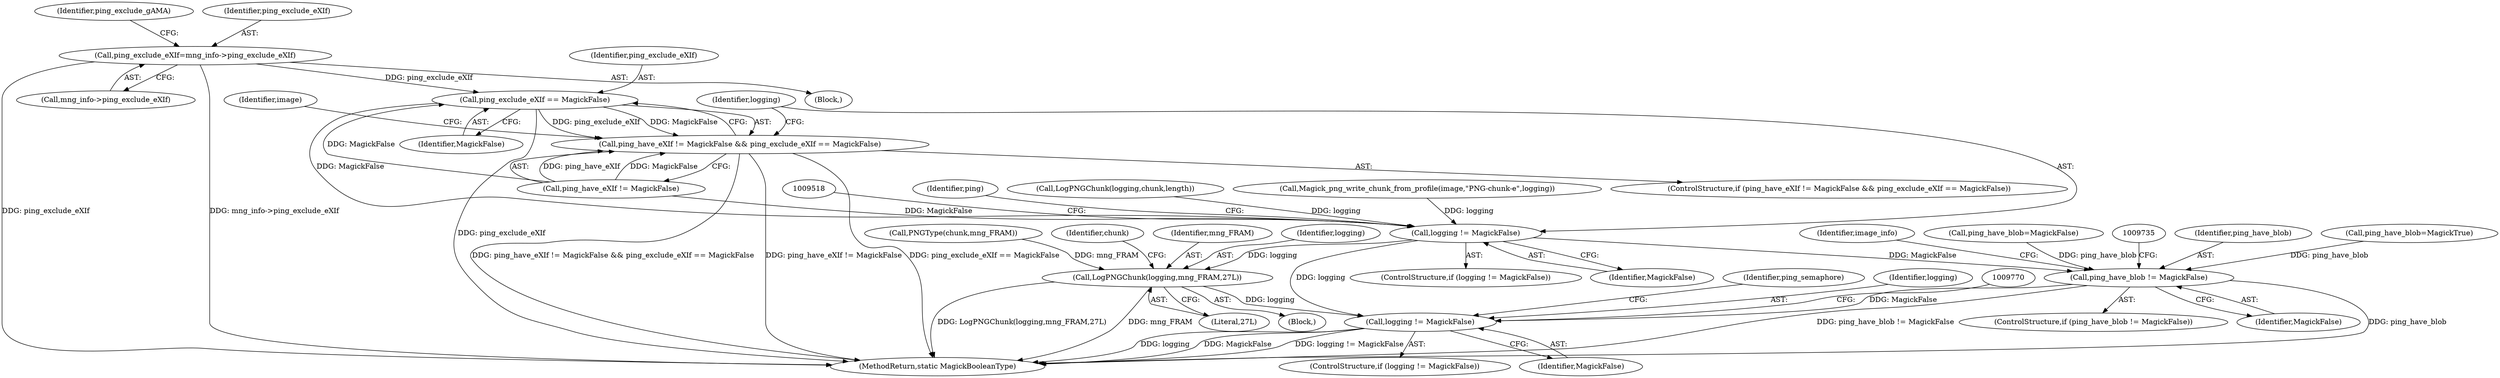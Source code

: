 digraph "0_ImageMagick_816ecab6c532ae086ff4186b3eaf4aa7092d536f@pointer" {
"1000588" [label="(Call,ping_exclude_eXIf=mng_info->ping_exclude_eXIf)"];
"1009387" [label="(Call,ping_exclude_eXIf == MagickFalse)"];
"1009383" [label="(Call,ping_have_eXIf != MagickFalse && ping_exclude_eXIf == MagickFalse)"];
"1009514" [label="(Call,logging != MagickFalse)"];
"1009577" [label="(Call,LogPNGChunk(logging,mng_FRAM,27L))"];
"1009766" [label="(Call,logging != MagickFalse)"];
"1009731" [label="(Call,ping_have_blob != MagickFalse)"];
"1009765" [label="(ControlStructure,if (logging != MagickFalse))"];
"1009776" [label="(Identifier,ping_semaphore)"];
"1009583" [label="(Identifier,chunk)"];
"1009389" [label="(Identifier,MagickFalse)"];
"1009516" [label="(Identifier,MagickFalse)"];
"1009779" [label="(MethodReturn,static MagickBooleanType)"];
"1009388" [label="(Identifier,ping_exclude_eXIf)"];
"1009513" [label="(ControlStructure,if (logging != MagickFalse))"];
"1009387" [label="(Call,ping_exclude_eXIf == MagickFalse)"];
"1000594" [label="(Identifier,ping_exclude_gAMA)"];
"1009580" [label="(Literal,27L)"];
"1009730" [label="(ControlStructure,if (ping_have_blob != MagickFalse))"];
"1000590" [label="(Call,mng_info->ping_exclude_eXIf)"];
"1009732" [label="(Identifier,ping_have_blob)"];
"1009524" [label="(Identifier,ping)"];
"1009579" [label="(Identifier,mng_FRAM)"];
"1007711" [label="(Call,ping_have_blob=MagickTrue)"];
"1009578" [label="(Identifier,logging)"];
"1000588" [label="(Call,ping_exclude_eXIf=mng_info->ping_exclude_eXIf)"];
"1009767" [label="(Identifier,logging)"];
"1009466" [label="(Call,LogPNGChunk(logging,chunk,length))"];
"1009766" [label="(Call,logging != MagickFalse)"];
"1009574" [label="(Call,PNGType(chunk,mng_FRAM))"];
"1009567" [label="(Block,)"];
"1009378" [label="(Call,Magick_png_write_chunk_from_profile(image,\"PNG-chunk-e\",logging))"];
"1009739" [label="(Identifier,image_info)"];
"1009768" [label="(Identifier,MagickFalse)"];
"1009393" [label="(Identifier,image)"];
"1000589" [label="(Identifier,ping_exclude_eXIf)"];
"1000223" [label="(Block,)"];
"1009515" [label="(Identifier,logging)"];
"1009383" [label="(Call,ping_have_eXIf != MagickFalse && ping_exclude_eXIf == MagickFalse)"];
"1009733" [label="(Identifier,MagickFalse)"];
"1000535" [label="(Call,ping_have_blob=MagickFalse)"];
"1009577" [label="(Call,LogPNGChunk(logging,mng_FRAM,27L))"];
"1009382" [label="(ControlStructure,if (ping_have_eXIf != MagickFalse && ping_exclude_eXIf == MagickFalse))"];
"1009514" [label="(Call,logging != MagickFalse)"];
"1009384" [label="(Call,ping_have_eXIf != MagickFalse)"];
"1009731" [label="(Call,ping_have_blob != MagickFalse)"];
"1000588" -> "1000223"  [label="AST: "];
"1000588" -> "1000590"  [label="CFG: "];
"1000589" -> "1000588"  [label="AST: "];
"1000590" -> "1000588"  [label="AST: "];
"1000594" -> "1000588"  [label="CFG: "];
"1000588" -> "1009779"  [label="DDG: ping_exclude_eXIf"];
"1000588" -> "1009779"  [label="DDG: mng_info->ping_exclude_eXIf"];
"1000588" -> "1009387"  [label="DDG: ping_exclude_eXIf"];
"1009387" -> "1009383"  [label="AST: "];
"1009387" -> "1009389"  [label="CFG: "];
"1009388" -> "1009387"  [label="AST: "];
"1009389" -> "1009387"  [label="AST: "];
"1009383" -> "1009387"  [label="CFG: "];
"1009387" -> "1009779"  [label="DDG: ping_exclude_eXIf"];
"1009387" -> "1009383"  [label="DDG: ping_exclude_eXIf"];
"1009387" -> "1009383"  [label="DDG: MagickFalse"];
"1009384" -> "1009387"  [label="DDG: MagickFalse"];
"1009387" -> "1009514"  [label="DDG: MagickFalse"];
"1009383" -> "1009382"  [label="AST: "];
"1009383" -> "1009384"  [label="CFG: "];
"1009384" -> "1009383"  [label="AST: "];
"1009393" -> "1009383"  [label="CFG: "];
"1009515" -> "1009383"  [label="CFG: "];
"1009383" -> "1009779"  [label="DDG: ping_have_eXIf != MagickFalse && ping_exclude_eXIf == MagickFalse"];
"1009383" -> "1009779"  [label="DDG: ping_have_eXIf != MagickFalse"];
"1009383" -> "1009779"  [label="DDG: ping_exclude_eXIf == MagickFalse"];
"1009384" -> "1009383"  [label="DDG: ping_have_eXIf"];
"1009384" -> "1009383"  [label="DDG: MagickFalse"];
"1009514" -> "1009513"  [label="AST: "];
"1009514" -> "1009516"  [label="CFG: "];
"1009515" -> "1009514"  [label="AST: "];
"1009516" -> "1009514"  [label="AST: "];
"1009518" -> "1009514"  [label="CFG: "];
"1009524" -> "1009514"  [label="CFG: "];
"1009466" -> "1009514"  [label="DDG: logging"];
"1009378" -> "1009514"  [label="DDG: logging"];
"1009384" -> "1009514"  [label="DDG: MagickFalse"];
"1009514" -> "1009577"  [label="DDG: logging"];
"1009514" -> "1009731"  [label="DDG: MagickFalse"];
"1009514" -> "1009766"  [label="DDG: logging"];
"1009577" -> "1009567"  [label="AST: "];
"1009577" -> "1009580"  [label="CFG: "];
"1009578" -> "1009577"  [label="AST: "];
"1009579" -> "1009577"  [label="AST: "];
"1009580" -> "1009577"  [label="AST: "];
"1009583" -> "1009577"  [label="CFG: "];
"1009577" -> "1009779"  [label="DDG: mng_FRAM"];
"1009577" -> "1009779"  [label="DDG: LogPNGChunk(logging,mng_FRAM,27L)"];
"1009574" -> "1009577"  [label="DDG: mng_FRAM"];
"1009577" -> "1009766"  [label="DDG: logging"];
"1009766" -> "1009765"  [label="AST: "];
"1009766" -> "1009768"  [label="CFG: "];
"1009767" -> "1009766"  [label="AST: "];
"1009768" -> "1009766"  [label="AST: "];
"1009770" -> "1009766"  [label="CFG: "];
"1009776" -> "1009766"  [label="CFG: "];
"1009766" -> "1009779"  [label="DDG: MagickFalse"];
"1009766" -> "1009779"  [label="DDG: logging != MagickFalse"];
"1009766" -> "1009779"  [label="DDG: logging"];
"1009731" -> "1009766"  [label="DDG: MagickFalse"];
"1009731" -> "1009730"  [label="AST: "];
"1009731" -> "1009733"  [label="CFG: "];
"1009732" -> "1009731"  [label="AST: "];
"1009733" -> "1009731"  [label="AST: "];
"1009735" -> "1009731"  [label="CFG: "];
"1009739" -> "1009731"  [label="CFG: "];
"1009731" -> "1009779"  [label="DDG: ping_have_blob"];
"1009731" -> "1009779"  [label="DDG: ping_have_blob != MagickFalse"];
"1000535" -> "1009731"  [label="DDG: ping_have_blob"];
"1007711" -> "1009731"  [label="DDG: ping_have_blob"];
}
